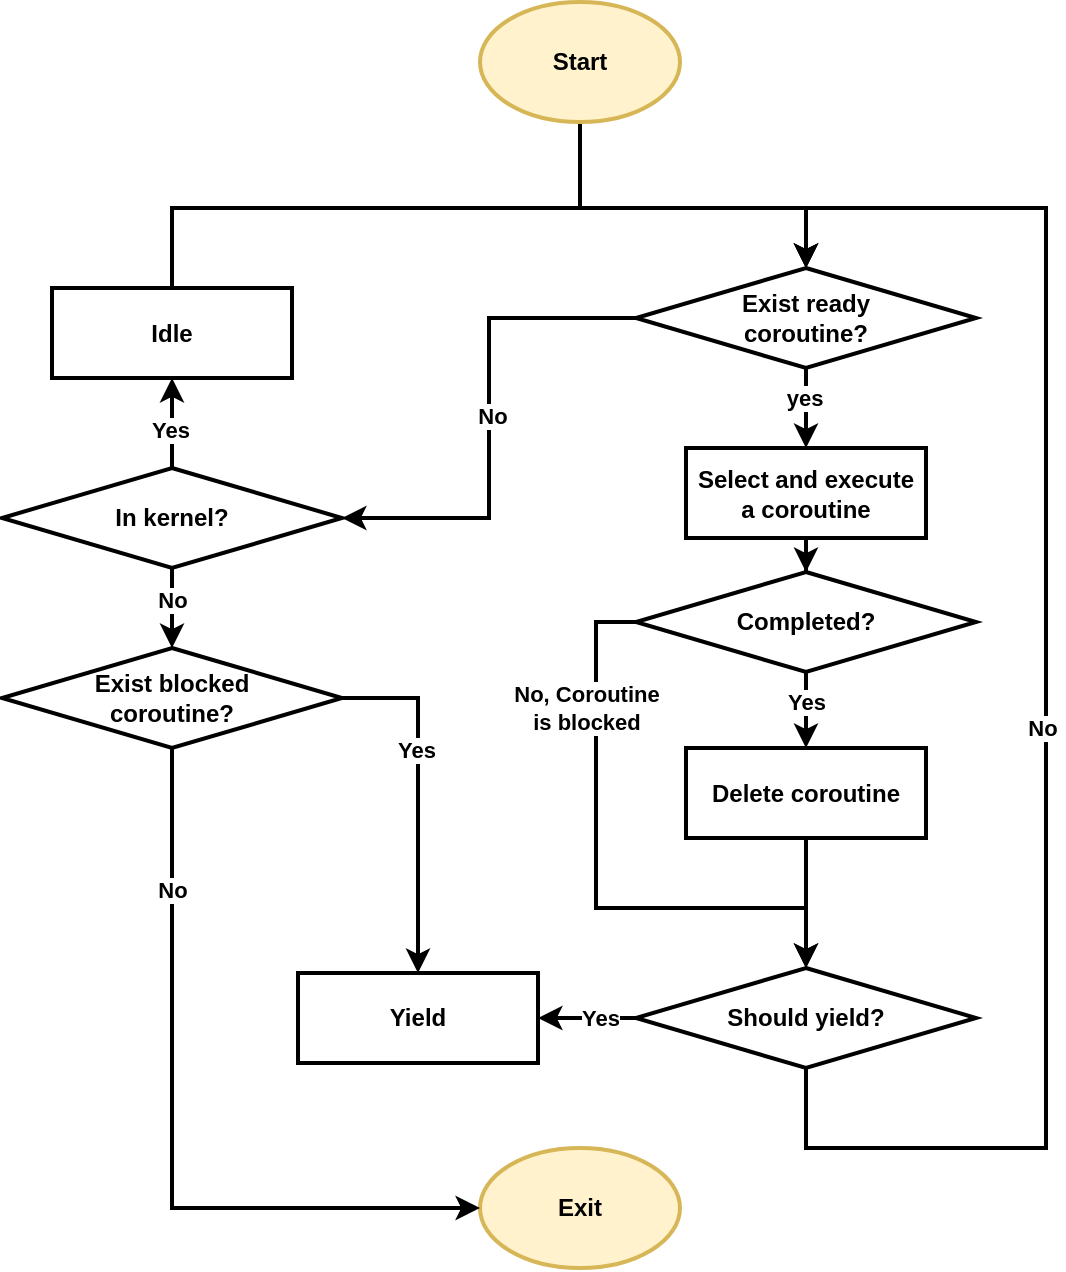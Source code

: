 <mxfile version="21.6.5" type="device">
  <diagram id="C5RBs43oDa-KdzZeNtuy" name="Page-1">
    <mxGraphModel dx="1182" dy="683" grid="1" gridSize="10" guides="1" tooltips="1" connect="1" arrows="1" fold="1" page="1" pageScale="1" pageWidth="1169" pageHeight="827" math="0" shadow="0">
      <root>
        <mxCell id="WIyWlLk6GJQsqaUBKTNV-0" />
        <mxCell id="WIyWlLk6GJQsqaUBKTNV-1" parent="WIyWlLk6GJQsqaUBKTNV-0" />
        <mxCell id="3ir23llihvkHTGynPBkR-10" value="" style="edgeStyle=orthogonalEdgeStyle;rounded=0;orthogonalLoop=1;jettySize=auto;html=1;strokeWidth=2;fontStyle=1" parent="WIyWlLk6GJQsqaUBKTNV-1" source="3ir23llihvkHTGynPBkR-7" target="3ir23llihvkHTGynPBkR-9" edge="1">
          <mxGeometry relative="1" as="geometry" />
        </mxCell>
        <mxCell id="3ir23llihvkHTGynPBkR-34" value="yes" style="edgeLabel;html=1;align=center;verticalAlign=middle;resizable=0;points=[];fontStyle=1" parent="3ir23llihvkHTGynPBkR-10" vertex="1" connectable="0">
          <mxGeometry x="-0.098" y="-2" relative="1" as="geometry">
            <mxPoint x="1" y="-3" as="offset" />
          </mxGeometry>
        </mxCell>
        <mxCell id="3ir23llihvkHTGynPBkR-21" value="" style="edgeStyle=orthogonalEdgeStyle;rounded=0;orthogonalLoop=1;jettySize=auto;html=1;exitX=0;exitY=0.5;exitDx=0;exitDy=0;entryX=1;entryY=0.5;entryDx=0;entryDy=0;strokeWidth=2;fontStyle=1" parent="WIyWlLk6GJQsqaUBKTNV-1" source="3ir23llihvkHTGynPBkR-7" target="3ir23llihvkHTGynPBkR-20" edge="1">
          <mxGeometry relative="1" as="geometry">
            <mxPoint x="1160" y="360" as="sourcePoint" />
            <mxPoint x="1000" y="292.5" as="targetPoint" />
          </mxGeometry>
        </mxCell>
        <mxCell id="3ir23llihvkHTGynPBkR-35" value="No" style="edgeLabel;html=1;align=center;verticalAlign=middle;resizable=0;points=[];fontStyle=1" parent="3ir23llihvkHTGynPBkR-21" vertex="1" connectable="0">
          <mxGeometry x="-0.013" y="1" relative="1" as="geometry">
            <mxPoint as="offset" />
          </mxGeometry>
        </mxCell>
        <mxCell id="3ir23llihvkHTGynPBkR-7" value="Exist ready &lt;br&gt;coroutine?" style="rhombus;whiteSpace=wrap;html=1;strokeWidth=2;fontStyle=1" parent="WIyWlLk6GJQsqaUBKTNV-1" vertex="1">
          <mxGeometry x="1218" y="340" width="170" height="50" as="geometry" />
        </mxCell>
        <mxCell id="3ir23llihvkHTGynPBkR-12" value="" style="edgeStyle=orthogonalEdgeStyle;rounded=0;orthogonalLoop=1;jettySize=auto;html=1;entryX=0.5;entryY=0;entryDx=0;entryDy=0;strokeWidth=2;fontStyle=1" parent="WIyWlLk6GJQsqaUBKTNV-1" source="3ir23llihvkHTGynPBkR-9" target="3ir23llihvkHTGynPBkR-13" edge="1">
          <mxGeometry relative="1" as="geometry">
            <mxPoint x="1303" y="572.5" as="targetPoint" />
          </mxGeometry>
        </mxCell>
        <mxCell id="3ir23llihvkHTGynPBkR-9" value="Select and execute a coroutine" style="whiteSpace=wrap;html=1;strokeWidth=2;fontStyle=1" parent="WIyWlLk6GJQsqaUBKTNV-1" vertex="1">
          <mxGeometry x="1243" y="430" width="120" height="45" as="geometry" />
        </mxCell>
        <mxCell id="3ir23llihvkHTGynPBkR-16" value="" style="edgeStyle=orthogonalEdgeStyle;rounded=0;orthogonalLoop=1;jettySize=auto;html=1;entryX=0.5;entryY=0;entryDx=0;entryDy=0;strokeWidth=2;fontStyle=1" parent="WIyWlLk6GJQsqaUBKTNV-1" source="3ir23llihvkHTGynPBkR-13" target="3ir23llihvkHTGynPBkR-17" edge="1">
          <mxGeometry relative="1" as="geometry">
            <mxPoint x="1303" y="700" as="targetPoint" />
          </mxGeometry>
        </mxCell>
        <mxCell id="3ir23llihvkHTGynPBkR-41" value="Yes" style="edgeLabel;html=1;align=center;verticalAlign=middle;resizable=0;points=[];fontStyle=1" parent="3ir23llihvkHTGynPBkR-16" vertex="1" connectable="0">
          <mxGeometry x="0.22" y="-3" relative="1" as="geometry">
            <mxPoint x="3" y="-7" as="offset" />
          </mxGeometry>
        </mxCell>
        <mxCell id="xqHXs59YAC4SyxUsQ0_j-7" style="edgeStyle=orthogonalEdgeStyle;rounded=0;orthogonalLoop=1;jettySize=auto;html=1;exitX=0;exitY=0.5;exitDx=0;exitDy=0;entryX=0.5;entryY=0;entryDx=0;entryDy=0;strokeWidth=2;" parent="WIyWlLk6GJQsqaUBKTNV-1" source="3ir23llihvkHTGynPBkR-13" target="3ir23llihvkHTGynPBkR-18" edge="1">
          <mxGeometry relative="1" as="geometry">
            <Array as="points">
              <mxPoint x="1198" y="517" />
              <mxPoint x="1198" y="660" />
              <mxPoint x="1303" y="660" />
            </Array>
          </mxGeometry>
        </mxCell>
        <mxCell id="xqHXs59YAC4SyxUsQ0_j-8" value="&lt;b style=&quot;border-color: var(--border-color);&quot;&gt;No,&amp;nbsp;Coroutine &lt;br&gt;is blocked&lt;/b&gt;" style="edgeLabel;html=1;align=center;verticalAlign=middle;resizable=0;points=[];" parent="xqHXs59YAC4SyxUsQ0_j-7" vertex="1" connectable="0">
          <mxGeometry x="0.155" y="1" relative="1" as="geometry">
            <mxPoint x="-14" y="-99" as="offset" />
          </mxGeometry>
        </mxCell>
        <mxCell id="3ir23llihvkHTGynPBkR-13" value="Completed?" style="rhombus;whiteSpace=wrap;html=1;strokeWidth=2;fontStyle=1" parent="WIyWlLk6GJQsqaUBKTNV-1" vertex="1">
          <mxGeometry x="1218" y="492" width="170" height="50" as="geometry" />
        </mxCell>
        <mxCell id="xqHXs59YAC4SyxUsQ0_j-0" style="edgeStyle=orthogonalEdgeStyle;rounded=0;orthogonalLoop=1;jettySize=auto;html=1;exitX=0.5;exitY=1;exitDx=0;exitDy=0;entryX=0.5;entryY=0;entryDx=0;entryDy=0;strokeWidth=2;" parent="WIyWlLk6GJQsqaUBKTNV-1" source="3ir23llihvkHTGynPBkR-17" target="3ir23llihvkHTGynPBkR-18" edge="1">
          <mxGeometry relative="1" as="geometry" />
        </mxCell>
        <mxCell id="3ir23llihvkHTGynPBkR-17" value="Delete coroutine" style="whiteSpace=wrap;html=1;strokeWidth=2;fontStyle=1" parent="WIyWlLk6GJQsqaUBKTNV-1" vertex="1">
          <mxGeometry x="1243" y="580" width="120" height="45" as="geometry" />
        </mxCell>
        <mxCell id="xqHXs59YAC4SyxUsQ0_j-1" style="edgeStyle=orthogonalEdgeStyle;rounded=0;orthogonalLoop=1;jettySize=auto;html=1;exitX=0.5;exitY=1;exitDx=0;exitDy=0;entryX=0.5;entryY=0;entryDx=0;entryDy=0;strokeWidth=2;" parent="WIyWlLk6GJQsqaUBKTNV-1" source="3ir23llihvkHTGynPBkR-18" target="3ir23llihvkHTGynPBkR-7" edge="1">
          <mxGeometry relative="1" as="geometry">
            <Array as="points">
              <mxPoint x="1303" y="780" />
              <mxPoint x="1423" y="780" />
              <mxPoint x="1423" y="310" />
              <mxPoint x="1303" y="310" />
            </Array>
          </mxGeometry>
        </mxCell>
        <mxCell id="xqHXs59YAC4SyxUsQ0_j-17" value="No" style="edgeLabel;html=1;align=center;verticalAlign=middle;resizable=0;points=[];fontStyle=1" parent="xqHXs59YAC4SyxUsQ0_j-1" vertex="1" connectable="0">
          <mxGeometry x="-0.372" y="2" relative="1" as="geometry">
            <mxPoint y="-125" as="offset" />
          </mxGeometry>
        </mxCell>
        <mxCell id="xqHXs59YAC4SyxUsQ0_j-29" style="edgeStyle=orthogonalEdgeStyle;rounded=0;orthogonalLoop=1;jettySize=auto;html=1;exitX=0;exitY=0.5;exitDx=0;exitDy=0;entryX=1;entryY=0.5;entryDx=0;entryDy=0;strokeWidth=2;" parent="WIyWlLk6GJQsqaUBKTNV-1" source="3ir23llihvkHTGynPBkR-18" target="3ir23llihvkHTGynPBkR-33" edge="1">
          <mxGeometry relative="1" as="geometry" />
        </mxCell>
        <mxCell id="xqHXs59YAC4SyxUsQ0_j-30" value="Yes" style="edgeLabel;html=1;align=center;verticalAlign=middle;resizable=0;points=[];fontStyle=1" parent="xqHXs59YAC4SyxUsQ0_j-29" vertex="1" connectable="0">
          <mxGeometry x="-0.237" relative="1" as="geometry">
            <mxPoint as="offset" />
          </mxGeometry>
        </mxCell>
        <mxCell id="3ir23llihvkHTGynPBkR-18" value="Should yield?" style="rhombus;whiteSpace=wrap;html=1;strokeWidth=2;fontStyle=1" parent="WIyWlLk6GJQsqaUBKTNV-1" vertex="1">
          <mxGeometry x="1218" y="690" width="170" height="50" as="geometry" />
        </mxCell>
        <mxCell id="3ir23llihvkHTGynPBkR-26" value="" style="edgeStyle=orthogonalEdgeStyle;rounded=0;orthogonalLoop=1;jettySize=auto;html=1;entryX=0.5;entryY=1;entryDx=0;entryDy=0;strokeWidth=2;fontStyle=1" parent="WIyWlLk6GJQsqaUBKTNV-1" source="3ir23llihvkHTGynPBkR-20" target="3ir23llihvkHTGynPBkR-27" edge="1">
          <mxGeometry relative="1" as="geometry">
            <mxPoint x="1021" y="410" as="targetPoint" />
          </mxGeometry>
        </mxCell>
        <mxCell id="3ir23llihvkHTGynPBkR-37" value="Yes" style="edgeLabel;html=1;align=center;verticalAlign=middle;resizable=0;points=[];fontStyle=1" parent="3ir23llihvkHTGynPBkR-26" vertex="1" connectable="0">
          <mxGeometry x="-0.133" y="1" relative="1" as="geometry">
            <mxPoint as="offset" />
          </mxGeometry>
        </mxCell>
        <mxCell id="xqHXs59YAC4SyxUsQ0_j-10" value="" style="edgeStyle=orthogonalEdgeStyle;rounded=0;orthogonalLoop=1;jettySize=auto;html=1;strokeWidth=2;" parent="WIyWlLk6GJQsqaUBKTNV-1" source="3ir23llihvkHTGynPBkR-20" target="xqHXs59YAC4SyxUsQ0_j-9" edge="1">
          <mxGeometry relative="1" as="geometry" />
        </mxCell>
        <mxCell id="xqHXs59YAC4SyxUsQ0_j-11" value="No" style="edgeLabel;html=1;align=center;verticalAlign=middle;resizable=0;points=[];fontStyle=1" parent="xqHXs59YAC4SyxUsQ0_j-10" vertex="1" connectable="0">
          <mxGeometry x="-0.661" y="2" relative="1" as="geometry">
            <mxPoint x="-2" y="9" as="offset" />
          </mxGeometry>
        </mxCell>
        <mxCell id="3ir23llihvkHTGynPBkR-20" value="In kernel?" style="rhombus;whiteSpace=wrap;html=1;strokeWidth=2;fontStyle=1" parent="WIyWlLk6GJQsqaUBKTNV-1" vertex="1">
          <mxGeometry x="901" y="440" width="170" height="50" as="geometry" />
        </mxCell>
        <mxCell id="3ir23llihvkHTGynPBkR-22" value="Exit" style="strokeWidth=2;html=1;shape=mxgraph.flowchart.start_1;whiteSpace=wrap;fontStyle=1;fillColor=#fff2cc;strokeColor=#d6b656;" parent="WIyWlLk6GJQsqaUBKTNV-1" vertex="1">
          <mxGeometry x="1140" y="780" width="100" height="60" as="geometry" />
        </mxCell>
        <mxCell id="jpwbsR-ChezqSOPJaM9C-0" style="edgeStyle=orthogonalEdgeStyle;rounded=0;orthogonalLoop=1;jettySize=auto;html=1;exitX=0.5;exitY=0;exitDx=0;exitDy=0;entryX=0.5;entryY=0;entryDx=0;entryDy=0;strokeWidth=2;fontStyle=1" parent="WIyWlLk6GJQsqaUBKTNV-1" source="3ir23llihvkHTGynPBkR-27" target="3ir23llihvkHTGynPBkR-7" edge="1">
          <mxGeometry relative="1" as="geometry">
            <Array as="points">
              <mxPoint x="986" y="310" />
              <mxPoint x="1303" y="310" />
            </Array>
          </mxGeometry>
        </mxCell>
        <mxCell id="3ir23llihvkHTGynPBkR-27" value="Idle" style="whiteSpace=wrap;html=1;strokeWidth=2;fontStyle=1" parent="WIyWlLk6GJQsqaUBKTNV-1" vertex="1">
          <mxGeometry x="926" y="350" width="120" height="45" as="geometry" />
        </mxCell>
        <mxCell id="3ir23llihvkHTGynPBkR-33" value="Yield" style="whiteSpace=wrap;html=1;strokeWidth=2;fontStyle=1" parent="WIyWlLk6GJQsqaUBKTNV-1" vertex="1">
          <mxGeometry x="1049" y="692.5" width="120" height="45" as="geometry" />
        </mxCell>
        <mxCell id="xqHXs59YAC4SyxUsQ0_j-18" style="edgeStyle=orthogonalEdgeStyle;rounded=0;orthogonalLoop=1;jettySize=auto;html=1;exitX=0.5;exitY=1;exitDx=0;exitDy=0;" parent="WIyWlLk6GJQsqaUBKTNV-1" source="xqHXs59YAC4SyxUsQ0_j-9" edge="1">
          <mxGeometry relative="1" as="geometry">
            <mxPoint x="986.276" y="580.207" as="targetPoint" />
          </mxGeometry>
        </mxCell>
        <mxCell id="xqHXs59YAC4SyxUsQ0_j-20" style="edgeStyle=orthogonalEdgeStyle;rounded=0;orthogonalLoop=1;jettySize=auto;html=1;exitX=1;exitY=0.5;exitDx=0;exitDy=0;entryX=0.5;entryY=0;entryDx=0;entryDy=0;strokeWidth=2;" parent="WIyWlLk6GJQsqaUBKTNV-1" source="xqHXs59YAC4SyxUsQ0_j-9" target="3ir23llihvkHTGynPBkR-33" edge="1">
          <mxGeometry relative="1" as="geometry">
            <Array as="points">
              <mxPoint x="1109" y="555" />
            </Array>
          </mxGeometry>
        </mxCell>
        <mxCell id="xqHXs59YAC4SyxUsQ0_j-22" value="Yes" style="edgeLabel;html=1;align=center;verticalAlign=middle;resizable=0;points=[];fontStyle=1" parent="xqHXs59YAC4SyxUsQ0_j-20" vertex="1" connectable="0">
          <mxGeometry x="-0.305" relative="1" as="geometry">
            <mxPoint x="-1" y="3" as="offset" />
          </mxGeometry>
        </mxCell>
        <mxCell id="xqHXs59YAC4SyxUsQ0_j-21" style="edgeStyle=orthogonalEdgeStyle;rounded=0;orthogonalLoop=1;jettySize=auto;html=1;exitX=0.5;exitY=1;exitDx=0;exitDy=0;strokeWidth=2;" parent="WIyWlLk6GJQsqaUBKTNV-1" source="xqHXs59YAC4SyxUsQ0_j-9" target="3ir23llihvkHTGynPBkR-22" edge="1">
          <mxGeometry relative="1" as="geometry">
            <Array as="points">
              <mxPoint x="986" y="810" />
            </Array>
          </mxGeometry>
        </mxCell>
        <mxCell id="xqHXs59YAC4SyxUsQ0_j-23" value="No" style="edgeLabel;html=1;align=center;verticalAlign=middle;resizable=0;points=[];fontStyle=1" parent="xqHXs59YAC4SyxUsQ0_j-21" vertex="1" connectable="0">
          <mxGeometry x="-0.633" relative="1" as="geometry">
            <mxPoint as="offset" />
          </mxGeometry>
        </mxCell>
        <mxCell id="xqHXs59YAC4SyxUsQ0_j-9" value="Exist blocked &lt;br&gt;coroutine?" style="rhombus;whiteSpace=wrap;html=1;strokeWidth=2;fontStyle=1" parent="WIyWlLk6GJQsqaUBKTNV-1" vertex="1">
          <mxGeometry x="901" y="530" width="170" height="50" as="geometry" />
        </mxCell>
        <mxCell id="xqHXs59YAC4SyxUsQ0_j-34" style="edgeStyle=orthogonalEdgeStyle;rounded=0;orthogonalLoop=1;jettySize=auto;html=1;exitX=0.5;exitY=1;exitDx=0;exitDy=0;exitPerimeter=0;entryX=0.5;entryY=0;entryDx=0;entryDy=0;strokeWidth=2;" parent="WIyWlLk6GJQsqaUBKTNV-1" source="xqHXs59YAC4SyxUsQ0_j-31" target="3ir23llihvkHTGynPBkR-7" edge="1">
          <mxGeometry relative="1" as="geometry">
            <Array as="points">
              <mxPoint x="1190" y="310" />
              <mxPoint x="1303" y="310" />
            </Array>
          </mxGeometry>
        </mxCell>
        <mxCell id="xqHXs59YAC4SyxUsQ0_j-31" value="Start" style="strokeWidth=2;html=1;shape=mxgraph.flowchart.start_1;whiteSpace=wrap;fontStyle=1;fillColor=#fff2cc;strokeColor=#d6b656;" parent="WIyWlLk6GJQsqaUBKTNV-1" vertex="1">
          <mxGeometry x="1140" y="207" width="100" height="60" as="geometry" />
        </mxCell>
      </root>
    </mxGraphModel>
  </diagram>
</mxfile>
